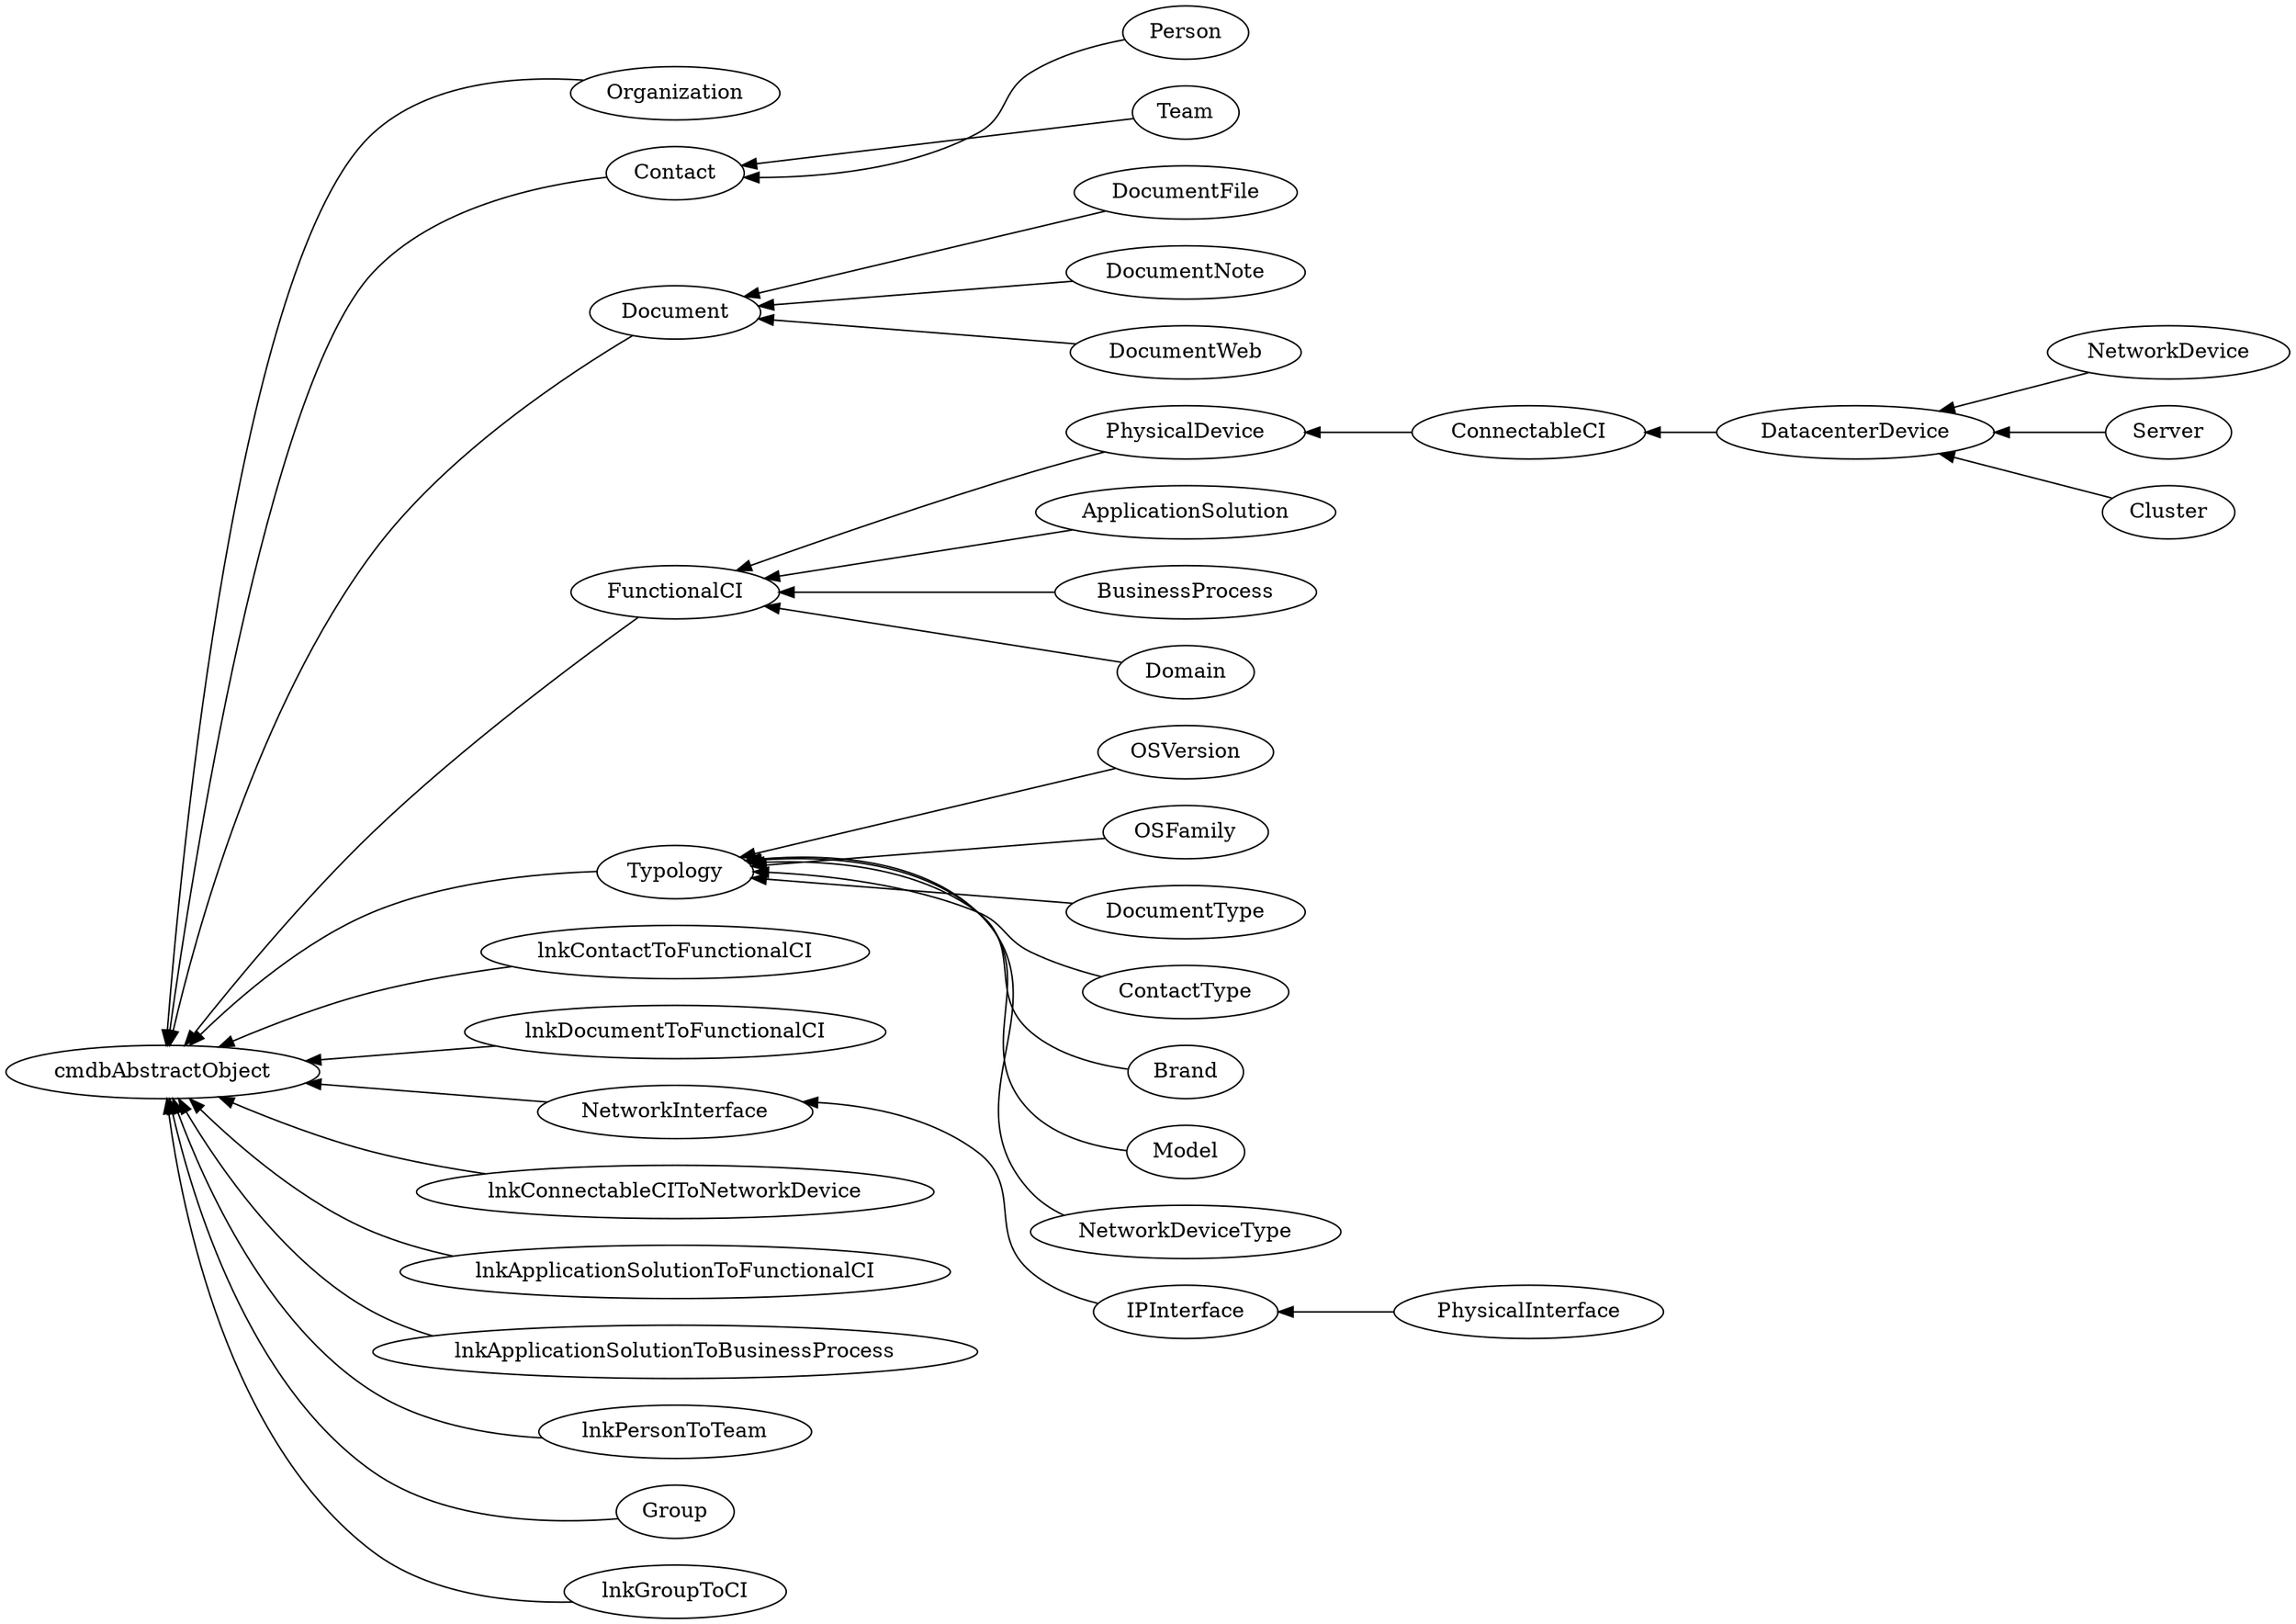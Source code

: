 digraph G{
rankdir=RL
Organization->cmdbAbstractObject
Contact->cmdbAbstractObject
Person->Contact
Team->Contact
Document->cmdbAbstractObject
DocumentFile->Document
DocumentNote->Document
DocumentWeb->Document
FunctionalCI->cmdbAbstractObject
PhysicalDevice->FunctionalCI
ConnectableCI->PhysicalDevice
DatacenterDevice->ConnectableCI
NetworkDevice->DatacenterDevice
Server->DatacenterDevice
ApplicationSolution->FunctionalCI
BusinessProcess->FunctionalCI
Typology->cmdbAbstractObject
OSVersion->Typology
OSFamily->Typology
DocumentType->Typology
ContactType->Typology
Brand->Typology
Model->Typology
NetworkDeviceType->Typology
lnkContactToFunctionalCI->cmdbAbstractObject
lnkDocumentToFunctionalCI->cmdbAbstractObject
NetworkInterface->cmdbAbstractObject
IPInterface->NetworkInterface
PhysicalInterface->IPInterface
lnkConnectableCIToNetworkDevice->cmdbAbstractObject
lnkApplicationSolutionToFunctionalCI->cmdbAbstractObject
lnkApplicationSolutionToBusinessProcess->cmdbAbstractObject
lnkPersonToTeam->cmdbAbstractObject
Group->cmdbAbstractObject
lnkGroupToCI->cmdbAbstractObject
Domain->FunctionalCI
Cluster->DatacenterDevice
}
